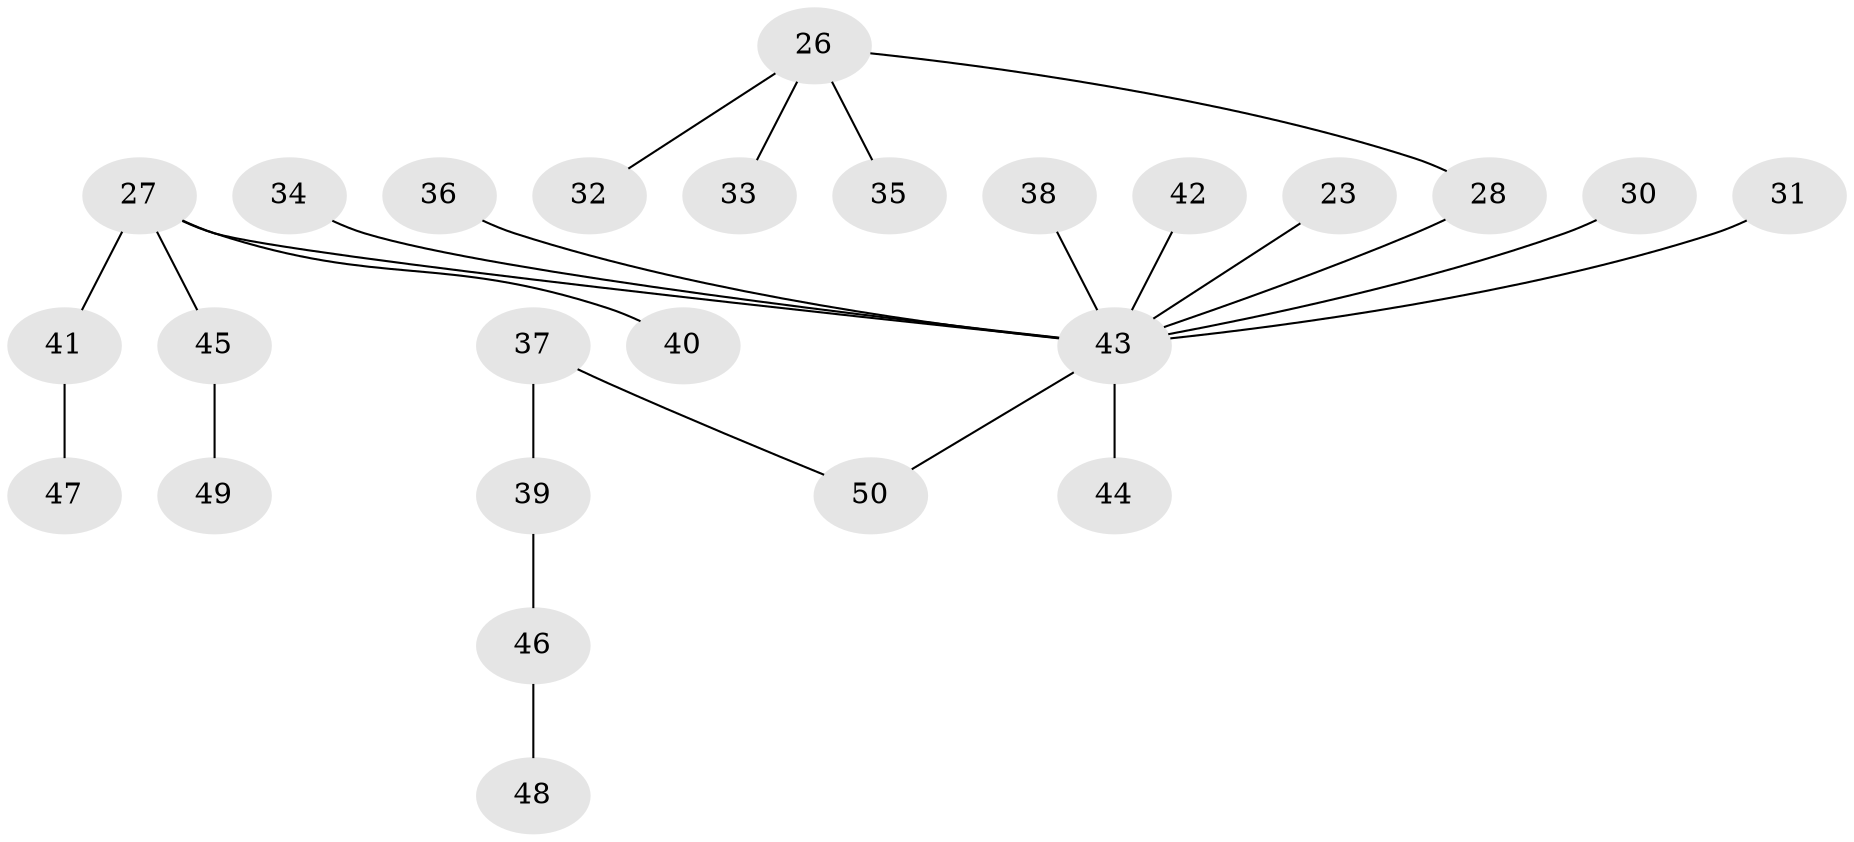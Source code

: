 // original degree distribution, {6: 0.02, 7: 0.02, 3: 0.1, 2: 0.28, 1: 0.5, 4: 0.06, 5: 0.02}
// Generated by graph-tools (version 1.1) at 2025/56/03/04/25 21:56:24]
// undirected, 25 vertices, 24 edges
graph export_dot {
graph [start="1"]
  node [color=gray90,style=filled];
  23;
  26 [super="+11+15"];
  27;
  28 [super="+7"];
  30;
  31;
  32;
  33;
  34;
  35;
  36;
  37;
  38;
  39;
  40;
  41;
  42;
  43 [super="+17+18+5+29+25+9+20+21"];
  44;
  45;
  46;
  47;
  48;
  49;
  50 [super="+24"];
  23 -- 43;
  26 -- 32;
  26 -- 33;
  26 -- 35;
  26 -- 28;
  27 -- 40;
  27 -- 41;
  27 -- 45;
  27 -- 43;
  28 -- 43;
  30 -- 43;
  31 -- 43;
  34 -- 43;
  36 -- 43;
  37 -- 39;
  37 -- 50;
  38 -- 43;
  39 -- 46;
  41 -- 47;
  42 -- 43;
  43 -- 44;
  43 -- 50;
  45 -- 49;
  46 -- 48;
}
